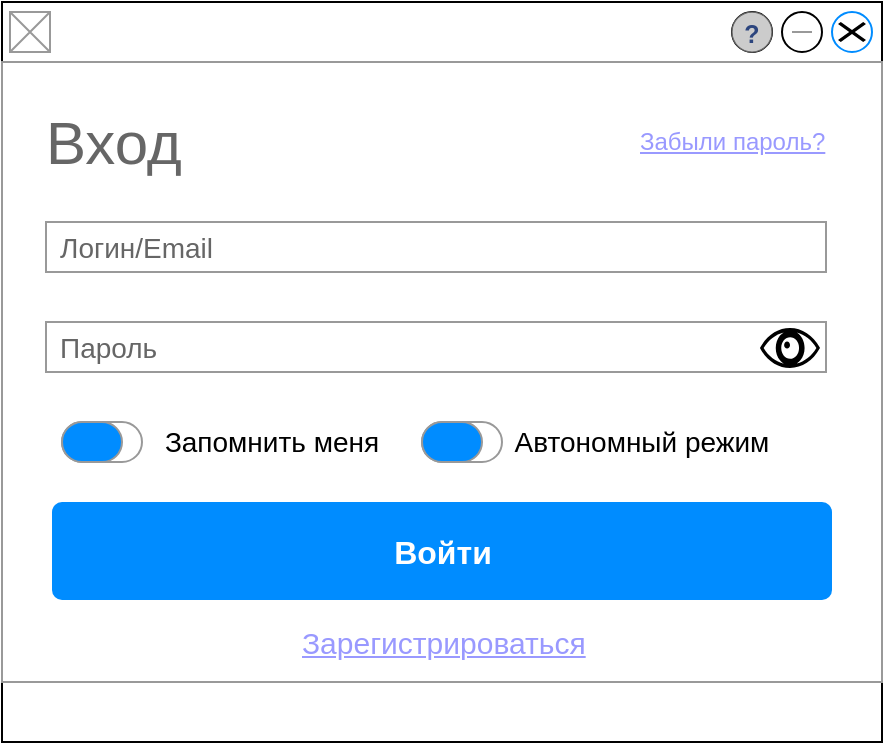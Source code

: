 <mxfile version="20.3.0" type="device" pages="3"><diagram name="Page-1" id="2cc2dc42-3aac-f2a9-1cec-7a8b7cbee084"><mxGraphModel dx="1422" dy="865" grid="1" gridSize="10" guides="1" tooltips="1" connect="1" arrows="1" fold="1" page="1" pageScale="1" pageWidth="1100" pageHeight="850" background="#ffffff" math="0" shadow="0"><root><mxCell id="0"/><mxCell id="1" parent="0"/><mxCell id="rrMol0jmzMvTDpFARwDK-1" value="" style="strokeWidth=1;shadow=0;dashed=0;align=center;html=1;shape=mxgraph.mockup.containers.window;align=left;verticalAlign=top;spacingLeft=8;strokeColor2=#008cff;strokeColor3=#c4c4c4;fontColor=#666666;mainText=;fontSize=17;labelBackgroundColor=none;" vertex="1" parent="1"><mxGeometry x="40" y="40" width="440" height="370" as="geometry"/></mxCell><mxCell id="rrMol0jmzMvTDpFARwDK-2" value="" style="verticalLabelPosition=bottom;shadow=0;dashed=0;align=center;html=1;verticalAlign=top;strokeWidth=1;shape=mxgraph.mockup.graphics.simpleIcon;strokeColor=#999999;" vertex="1" parent="1"><mxGeometry x="44" y="45" width="20" height="20" as="geometry"/></mxCell><mxCell id="rrMol0jmzMvTDpFARwDK-3" value="" style="verticalLabelPosition=bottom;shadow=0;dashed=0;align=center;html=1;verticalAlign=top;strokeWidth=1;shape=mxgraph.mockup.misc.help_icon;fontSize=14;" vertex="1" parent="1"><mxGeometry x="405" y="45" width="20" height="20" as="geometry"/></mxCell><mxCell id="rrMol0jmzMvTDpFARwDK-4" value="" style="shape=mxgraph.mockup.markup.redX;fillColor=#000000;html=1;shadow=0;strokeColor=none;fontSize=14;" vertex="1" parent="1"><mxGeometry x="458" y="50" width="14" height="10" as="geometry"/></mxCell><mxCell id="rrMol0jmzMvTDpFARwDK-5" value="" style="verticalLabelPosition=bottom;shadow=0;dashed=0;align=center;html=1;verticalAlign=top;strokeWidth=1;shape=mxgraph.mockup.markup.line;strokeColor=#999999;fontSize=14;fillColor=#000000;" vertex="1" parent="1"><mxGeometry x="435" y="45" width="10" height="20" as="geometry"/></mxCell><mxCell id="1UqKrn-AUAKpBFeYhGQW-1" value="" style="strokeWidth=1;shadow=0;dashed=0;align=center;html=1;shape=mxgraph.mockup.forms.rrect;rSize=0;strokeColor=#999999;fillColor=#ffffff;fontSize=14;" vertex="1" parent="1"><mxGeometry x="40" y="70" width="440" height="310" as="geometry"/></mxCell><mxCell id="1UqKrn-AUAKpBFeYhGQW-2" value="&lt;font style=&quot;font-size: 30px;&quot;&gt;Вход&lt;/font&gt;" style="strokeWidth=1;shadow=0;dashed=0;align=center;html=1;shape=mxgraph.mockup.forms.anchor;fontSize=12;fontColor=#666666;align=left;resizeWidth=1;spacingLeft=0;fillColor=#000000;" vertex="1" parent="1UqKrn-AUAKpBFeYhGQW-1"><mxGeometry width="197.158" height="20" relative="1" as="geometry"><mxPoint x="20" y="30" as="offset"/></mxGeometry></mxCell><mxCell id="1UqKrn-AUAKpBFeYhGQW-5" value="Логин/Email" style="strokeWidth=1;shadow=0;dashed=0;align=center;html=1;shape=mxgraph.mockup.forms.rrect;rSize=0;strokeColor=#999999;fontColor=#666666;align=left;spacingLeft=5;resizeWidth=1;fontSize=14;fillColor=#FFFFFF;" vertex="1" parent="1UqKrn-AUAKpBFeYhGQW-1"><mxGeometry width="390" height="25" relative="1" as="geometry"><mxPoint x="22" y="80" as="offset"/></mxGeometry></mxCell><mxCell id="1UqKrn-AUAKpBFeYhGQW-7" value="Пароль" style="strokeWidth=1;shadow=0;dashed=0;align=center;html=1;shape=mxgraph.mockup.forms.rrect;rSize=0;strokeColor=#999999;fontColor=#666666;align=left;spacingLeft=5;resizeWidth=1;fontSize=14;fillColor=#FFFFFF;" vertex="1" parent="1UqKrn-AUAKpBFeYhGQW-1"><mxGeometry width="390" height="25" relative="1" as="geometry"><mxPoint x="22" y="130" as="offset"/></mxGeometry></mxCell><mxCell id="1UqKrn-AUAKpBFeYhGQW-8" value="Войти" style="strokeWidth=1;shadow=0;dashed=0;align=center;html=1;shape=mxgraph.mockup.forms.rrect;rSize=5;strokeColor=none;fontColor=#ffffff;fillColor=#008CFF;fontSize=16;fontStyle=1;" vertex="1" parent="1UqKrn-AUAKpBFeYhGQW-1"><mxGeometry y="1" width="390" height="49" relative="1" as="geometry"><mxPoint x="25" y="-90" as="offset"/></mxGeometry></mxCell><mxCell id="1UqKrn-AUAKpBFeYhGQW-9" value="&lt;font style=&quot;font-size: 15px;&quot;&gt;Зарегистрироваться&lt;/font&gt;" style="strokeWidth=1;shadow=0;dashed=0;align=center;html=1;shape=mxgraph.mockup.forms.anchor;fontSize=12;fontColor=#9999ff;align=left;spacingLeft=0;fontStyle=4;resizeWidth=1;fillColor=#000000;" vertex="1" parent="1UqKrn-AUAKpBFeYhGQW-1"><mxGeometry y="1" width="144.262" height="20" relative="1" as="geometry"><mxPoint x="148" y="-30" as="offset"/></mxGeometry></mxCell><mxCell id="1UqKrn-AUAKpBFeYhGQW-13" value="Забыли пароль?" style="strokeWidth=1;shadow=0;dashed=0;align=center;html=1;shape=mxgraph.mockup.forms.anchor;fontSize=12;fontColor=#9999ff;align=left;spacingLeft=0;fontStyle=4;resizeWidth=1;fillColor=#000000;" vertex="1" parent="1UqKrn-AUAKpBFeYhGQW-1"><mxGeometry x="317.377" y="29.997" width="96.175" height="20.667" as="geometry"/></mxCell><mxCell id="1UqKrn-AUAKpBFeYhGQW-14" value="" style="strokeWidth=1;shadow=0;dashed=0;align=center;html=1;shape=mxgraph.mockup.buttons.onOffButton;gradientColor=none;strokeColor=#999999;buttonState=on;fillColor2=#008cff;fontColor=#ffffff;fontSize=17;mainText=;spacingRight=40;fontStyle=1;" vertex="1" parent="1UqKrn-AUAKpBFeYhGQW-1"><mxGeometry x="30" y="180" width="40" height="20" as="geometry"/></mxCell><mxCell id="1UqKrn-AUAKpBFeYhGQW-15" value="" style="strokeWidth=1;shadow=0;dashed=0;align=center;html=1;shape=mxgraph.mockup.buttons.onOffButton;gradientColor=none;strokeColor=#999999;buttonState=on;fillColor2=#008cff;fontColor=#ffffff;fontSize=17;mainText=;spacingRight=40;fontStyle=1;" vertex="1" parent="1UqKrn-AUAKpBFeYhGQW-1"><mxGeometry x="210" y="180" width="40" height="20" as="geometry"/></mxCell><mxCell id="1UqKrn-AUAKpBFeYhGQW-17" value="Запомнить меня" style="text;html=1;strokeColor=none;fillColor=none;align=center;verticalAlign=middle;whiteSpace=wrap;rounded=0;fontSize=14;" vertex="1" parent="1UqKrn-AUAKpBFeYhGQW-1"><mxGeometry x="80" y="175" width="110" height="30" as="geometry"/></mxCell><mxCell id="1UqKrn-AUAKpBFeYhGQW-18" value="Автономный режим" style="text;html=1;strokeColor=none;fillColor=none;align=center;verticalAlign=middle;whiteSpace=wrap;rounded=0;fontSize=14;" vertex="1" parent="1UqKrn-AUAKpBFeYhGQW-1"><mxGeometry x="250" y="175" width="140" height="30" as="geometry"/></mxCell><mxCell id="8_0KPfOHcvxhODWpQzFl-1" value="" style="shape=mxgraph.signs.healthcare.eye;html=1;pointerEvents=1;fillColor=#000000;strokeColor=none;verticalLabelPosition=bottom;verticalAlign=top;align=center;sketch=0;fontSize=14;" vertex="1" parent="1UqKrn-AUAKpBFeYhGQW-1"><mxGeometry x="379" y="133" width="30" height="20" as="geometry"/></mxCell></root></mxGraphModel></diagram><diagram id="jI6Ttr0eZQGPA32_FGPj" name="Страница 2"><mxGraphModel dx="1422" dy="865" grid="1" gridSize="10" guides="1" tooltips="1" connect="1" arrows="1" fold="1" page="1" pageScale="1" pageWidth="827" pageHeight="1169" math="0" shadow="0"><root><mxCell id="0"/><mxCell id="1" parent="0"/><mxCell id="IBpEXjoqcZsuLwXSo3BM-1" value="&amp;nbsp; &amp;nbsp; &amp;nbsp;username" style="strokeWidth=1;shadow=0;dashed=0;align=center;html=1;shape=mxgraph.mockup.containers.window;align=left;verticalAlign=top;spacingLeft=8;strokeColor2=#008cff;strokeColor3=#c4c4c4;fontColor=#666666;mainText=;fontSize=17;labelBackgroundColor=none;" vertex="1" parent="1"><mxGeometry x="25" y="40" width="780" height="470" as="geometry"/></mxCell><mxCell id="IBpEXjoqcZsuLwXSo3BM-2" value="" style="verticalLabelPosition=bottom;shadow=0;dashed=0;align=center;html=1;verticalAlign=top;strokeWidth=1;shape=mxgraph.mockup.graphics.simpleIcon;strokeColor=#999999;" vertex="1" parent="1"><mxGeometry x="29" y="45" width="20" height="20" as="geometry"/></mxCell><mxCell id="IBpEXjoqcZsuLwXSo3BM-3" value="" style="swimlane;startSize=0;" vertex="1" parent="1"><mxGeometry x="45" y="90" width="360" height="280" as="geometry"/></mxCell><mxCell id="IBpEXjoqcZsuLwXSo3BM-30" value="Файл1" style="text;html=1;strokeColor=none;fillColor=none;align=center;verticalAlign=middle;whiteSpace=wrap;rounded=0;fontSize=14;" vertex="1" parent="IBpEXjoqcZsuLwXSo3BM-3"><mxGeometry x="90" y="40" width="60" height="30" as="geometry"/></mxCell><mxCell id="IBpEXjoqcZsuLwXSo3BM-31" value="Файл2" style="text;html=1;strokeColor=none;fillColor=none;align=center;verticalAlign=middle;whiteSpace=wrap;rounded=0;fontSize=14;" vertex="1" parent="IBpEXjoqcZsuLwXSo3BM-3"><mxGeometry x="90" y="115" width="60" height="30" as="geometry"/></mxCell><mxCell id="IBpEXjoqcZsuLwXSo3BM-32" value="Файл3" style="text;html=1;strokeColor=none;fillColor=none;align=center;verticalAlign=middle;whiteSpace=wrap;rounded=0;fontSize=14;" vertex="1" parent="IBpEXjoqcZsuLwXSo3BM-3"><mxGeometry x="90" y="190" width="60" height="30" as="geometry"/></mxCell><mxCell id="IBpEXjoqcZsuLwXSo3BM-4" value="" style="swimlane;startSize=0;" vertex="1" parent="1"><mxGeometry x="425" y="90" width="360" height="280" as="geometry"/></mxCell><mxCell id="IBpEXjoqcZsuLwXSo3BM-23" value="" style="verticalLabelPosition=bottom;shadow=0;dashed=0;align=center;html=1;verticalAlign=top;strokeWidth=1;shape=mxgraph.mockup.graphics.simpleIcon;strokeColor=#999999;fillColor=#ffffff;fontSize=14;" vertex="1" parent="IBpEXjoqcZsuLwXSo3BM-4"><mxGeometry x="25" y="30" width="50" height="50" as="geometry"/></mxCell><mxCell id="IBpEXjoqcZsuLwXSo3BM-26" value="" style="verticalLabelPosition=bottom;shadow=0;dashed=0;align=center;html=1;verticalAlign=top;strokeWidth=1;shape=mxgraph.mockup.graphics.simpleIcon;strokeColor=#999999;fillColor=#ffffff;fontSize=14;" vertex="1" parent="IBpEXjoqcZsuLwXSo3BM-4"><mxGeometry x="25" y="105" width="50" height="50" as="geometry"/></mxCell><mxCell id="IBpEXjoqcZsuLwXSo3BM-29" value="" style="verticalLabelPosition=bottom;shadow=0;dashed=0;align=center;html=1;verticalAlign=top;strokeWidth=1;shape=mxgraph.mockup.graphics.simpleIcon;strokeColor=#999999;fillColor=#ffffff;fontSize=14;" vertex="1" parent="IBpEXjoqcZsuLwXSo3BM-4"><mxGeometry x="25" y="180" width="50" height="50" as="geometry"/></mxCell><mxCell id="IBpEXjoqcZsuLwXSo3BM-33" value="Файл1" style="text;html=1;strokeColor=none;fillColor=none;align=center;verticalAlign=middle;whiteSpace=wrap;rounded=0;fontSize=14;" vertex="1" parent="IBpEXjoqcZsuLwXSo3BM-4"><mxGeometry x="95" y="40" width="60" height="30" as="geometry"/></mxCell><mxCell id="IBpEXjoqcZsuLwXSo3BM-34" value="Файл2" style="text;html=1;strokeColor=none;fillColor=none;align=center;verticalAlign=middle;whiteSpace=wrap;rounded=0;fontSize=14;" vertex="1" parent="IBpEXjoqcZsuLwXSo3BM-4"><mxGeometry x="95" y="115" width="60" height="30" as="geometry"/></mxCell><mxCell id="IBpEXjoqcZsuLwXSo3BM-35" value="Файл3" style="text;html=1;strokeColor=none;fillColor=none;align=center;verticalAlign=middle;whiteSpace=wrap;rounded=0;fontSize=14;" vertex="1" parent="IBpEXjoqcZsuLwXSo3BM-4"><mxGeometry x="95" y="190" width="60" height="30" as="geometry"/></mxCell><mxCell id="IBpEXjoqcZsuLwXSo3BM-5" value="" style="verticalLabelPosition=bottom;shadow=0;dashed=0;align=center;html=1;verticalAlign=top;strokeWidth=1;shape=mxgraph.mockup.misc.progressBar;fillColor=#cccccc;strokeColor=none;fillColor2=#99ddff;barPos=80;" vertex="1" parent="1"><mxGeometry x="45" y="380" width="740" height="20" as="geometry"/></mxCell><mxCell id="IBpEXjoqcZsuLwXSo3BM-8" value="&lt;font style=&quot;font-size: 14px;&quot;&gt;Загрузить каталог&lt;/font&gt;" style="strokeWidth=1;shadow=0;dashed=0;align=center;html=1;shape=mxgraph.mockup.buttons.button;strokeColor=#666666;fontColor=#ffffff;mainText=;buttonStyle=round;fontSize=17;fontStyle=1;fillColor=#008cff;whiteSpace=wrap;" vertex="1" parent="1"><mxGeometry x="45" y="458" width="150" height="40" as="geometry"/></mxCell><mxCell id="IBpEXjoqcZsuLwXSo3BM-9" value="&lt;span style=&quot;color: rgba(0, 0, 0, 0); font-family: monospace; font-size: 0px; font-weight: 400; text-align: start;&quot;&gt;%3CmxGraphModel%3E%3Croot%3E%3CmxCell%20id%3D%220%22%2F%3E%3CmxCell%20id%3D%221%22%20parent%3D%220%22%2F%3E%3CmxCell%20id%3D%222%22%20value%3D%22Button%20Text%22%20style%3D%22strokeWidth%3D1%3Bshadow%3D0%3Bdashed%3D0%3Balign%3Dcenter%3Bhtml%3D1%3Bshape%3Dmxgraph.mockup.buttons.button%3BstrokeColor%3D%23666666%3BfontColor%3D%23ffffff%3BmainText%3D%3BbuttonStyle%3Dround%3BfontSize%3D17%3BfontStyle%3D1%3BfillColor%3D%23008cff%3BwhiteSpace%3Dwrap%3B%22%20vertex%3D%221%22%20parent%3D%221%22%3E%3CmxGeometry%20x%3D%2260%22%20y%3D%22400%22%20width%3D%22150%22%20height%3D%2240%22%20as%3D%22geometry%22%2F%3E%3C%2FmxCell%3E%3C%2Froot%3E%3C%2FmxGraphModel%3E&lt;/span&gt;" style="strokeWidth=1;shadow=0;dashed=0;align=center;html=1;shape=mxgraph.mockup.buttons.onOffButton;gradientColor=none;strokeColor=#999999;buttonState=on;fillColor2=#008cff;fontColor=#ffffff;fontSize=17;mainText=;spacingRight=40;fontStyle=1;" vertex="1" parent="1"><mxGeometry x="205" y="420" width="40" height="20" as="geometry"/></mxCell><mxCell id="IBpEXjoqcZsuLwXSo3BM-10" value="&lt;span style=&quot;color: rgba(0, 0, 0, 0); font-family: monospace; font-size: 0px; font-weight: 400; text-align: start;&quot;&gt;%3CmxGraphModel%3E%3Croot%3E%3CmxCell%20id%3D%220%22%2F%3E%3CmxCell%20id%3D%221%22%20parent%3D%220%22%2F%3E%3CmxCell%20id%3D%222%22%20value%3D%22Button%20Text%22%20style%3D%22strokeWidth%3D1%3Bshadow%3D0%3Bdashed%3D0%3Balign%3Dcenter%3Bhtml%3D1%3Bshape%3Dmxgraph.mockup.buttons.button%3BstrokeColor%3D%23666666%3BfontColor%3D%23ffffff%3BmainText%3D%3BbuttonStyle%3Dround%3BfontSize%3D17%3BfontStyle%3D1%3BfillColor%3D%23008cff%3BwhiteSpace%3Dwrap%3B%22%20vertex%3D%221%22%20parent%3D%221%22%3E%3CmxGeometry%20x%3D%2260%22%20y%3D%22400%22%20width%3D%22150%22%20height%3D%2240%22%20as%3D%22geometry%22%2F%3E%3C%2FmxCell%3E%3C%2Froot%3E%3C%2FmxGraphModel%3E&lt;/span&gt;" style="strokeWidth=1;shadow=0;dashed=0;align=center;html=1;shape=mxgraph.mockup.buttons.onOffButton;gradientColor=none;strokeColor=#999999;buttonState=on;fillColor2=#008cff;fontColor=#ffffff;fontSize=17;mainText=;spacingRight=40;fontStyle=1;" vertex="1" parent="1"><mxGeometry x="205" y="468" width="40" height="20" as="geometry"/></mxCell><mxCell id="IBpEXjoqcZsuLwXSo3BM-11" value="&lt;font style=&quot;font-size: 14px;&quot;&gt;Удалить&lt;/font&gt;" style="strokeWidth=1;shadow=0;dashed=0;align=center;html=1;shape=mxgraph.mockup.buttons.button;strokeColor=#666666;fontColor=#ffffff;mainText=;buttonStyle=round;fontSize=17;fontStyle=1;fillColor=#008cff;whiteSpace=wrap;" vertex="1" parent="1"><mxGeometry x="675" y="437" width="110" height="40" as="geometry"/></mxCell><mxCell id="IBpEXjoqcZsuLwXSo3BM-12" value="&lt;font style=&quot;font-size: 14px;&quot;&gt;Скачать&lt;/font&gt;" style="strokeWidth=1;shadow=0;dashed=0;align=center;html=1;shape=mxgraph.mockup.buttons.button;strokeColor=#666666;fontColor=#ffffff;mainText=;buttonStyle=round;fontSize=17;fontStyle=1;fillColor=#008cff;whiteSpace=wrap;" vertex="1" parent="1"><mxGeometry x="555" y="437" width="110" height="40" as="geometry"/></mxCell><mxCell id="IBpEXjoqcZsuLwXSo3BM-13" value="&lt;font style=&quot;font-size: 14px;&quot;&gt;Создать папку&lt;/font&gt;" style="strokeWidth=1;shadow=0;dashed=0;align=center;html=1;shape=mxgraph.mockup.buttons.button;strokeColor=#666666;fontColor=#ffffff;mainText=;buttonStyle=round;fontSize=17;fontStyle=1;fillColor=#008cff;whiteSpace=wrap;" vertex="1" parent="1"><mxGeometry x="435" y="437" width="110" height="40" as="geometry"/></mxCell><mxCell id="IBpEXjoqcZsuLwXSo3BM-14" value="&lt;font style=&quot;font-size: 14px;&quot;&gt;Загрузить&lt;/font&gt;" style="strokeWidth=1;shadow=0;dashed=0;align=center;html=1;shape=mxgraph.mockup.buttons.button;strokeColor=#666666;fontColor=#ffffff;mainText=;buttonStyle=round;fontSize=17;fontStyle=1;fillColor=#008CFF;whiteSpace=wrap;" vertex="1" parent="1"><mxGeometry x="45" y="410" width="150" height="40" as="geometry"/></mxCell><mxCell id="IBpEXjoqcZsuLwXSo3BM-15" value="Локальное хранилище" style="text;html=1;strokeColor=none;fillColor=none;align=left;verticalAlign=middle;whiteSpace=wrap;rounded=0;fontSize=14;" vertex="1" parent="1"><mxGeometry x="249" y="415" width="150" height="30" as="geometry"/></mxCell><mxCell id="IBpEXjoqcZsuLwXSo3BM-16" value="Облачное хранилище" style="text;html=1;strokeColor=none;fillColor=none;align=left;verticalAlign=middle;whiteSpace=wrap;rounded=0;fontSize=14;" vertex="1" parent="1"><mxGeometry x="249" y="463" width="150" height="30" as="geometry"/></mxCell><mxCell id="IBpEXjoqcZsuLwXSo3BM-17" value="" style="verticalLabelPosition=bottom;shadow=0;dashed=0;align=center;html=1;verticalAlign=top;strokeWidth=1;shape=mxgraph.mockup.misc.help_icon;fontSize=14;" vertex="1" parent="1"><mxGeometry x="730" y="45" width="20" height="20" as="geometry"/></mxCell><mxCell id="IBpEXjoqcZsuLwXSo3BM-19" value="" style="shape=mxgraph.mockup.markup.redX;fillColor=#000000;html=1;shadow=0;strokeColor=none;fontSize=14;" vertex="1" parent="1"><mxGeometry x="783" y="50" width="14" height="10" as="geometry"/></mxCell><mxCell id="IBpEXjoqcZsuLwXSo3BM-20" value="" style="verticalLabelPosition=bottom;shadow=0;dashed=0;align=center;html=1;verticalAlign=top;strokeWidth=1;shape=mxgraph.mockup.markup.line;strokeColor=#999999;fontSize=14;fillColor=#000000;" vertex="1" parent="1"><mxGeometry x="760" y="45" width="10" height="20" as="geometry"/></mxCell><mxCell id="IBpEXjoqcZsuLwXSo3BM-22" value="" style="verticalLabelPosition=bottom;shadow=0;dashed=0;align=center;html=1;verticalAlign=top;strokeWidth=1;shape=mxgraph.mockup.graphics.simpleIcon;strokeColor=#999999;fillColor=#ffffff;fontSize=14;" vertex="1" parent="1"><mxGeometry x="70" y="120" width="50" height="50" as="geometry"/></mxCell><mxCell id="IBpEXjoqcZsuLwXSo3BM-25" value="" style="verticalLabelPosition=bottom;shadow=0;dashed=0;align=center;html=1;verticalAlign=top;strokeWidth=1;shape=mxgraph.mockup.graphics.simpleIcon;strokeColor=#999999;fillColor=#ffffff;fontSize=14;" vertex="1" parent="1"><mxGeometry x="70" y="195" width="50" height="50" as="geometry"/></mxCell><mxCell id="IBpEXjoqcZsuLwXSo3BM-28" value="" style="verticalLabelPosition=bottom;shadow=0;dashed=0;align=center;html=1;verticalAlign=top;strokeWidth=1;shape=mxgraph.mockup.graphics.simpleIcon;strokeColor=#999999;fillColor=#ffffff;fontSize=14;" vertex="1" parent="1"><mxGeometry x="70" y="270" width="50" height="50" as="geometry"/></mxCell><mxCell id="YBaLQJe-coCD2DB8ijO0-1" value="" style="rounded=0;whiteSpace=wrap;html=1;fontSize=14;fillColor=#FFFFFF;" vertex="1" parent="1"><mxGeometry x="25" y="510" width="780" height="30" as="geometry"/></mxCell></root></mxGraphModel></diagram><diagram id="plqDkp7Cjc28K3909WV0" name="Страница 3"><mxGraphModel dx="1422" dy="865" grid="1" gridSize="10" guides="1" tooltips="1" connect="1" arrows="1" fold="1" page="1" pageScale="1" pageWidth="827" pageHeight="1169" math="0" shadow="0"><root><mxCell id="0"/><mxCell id="1" parent="0"/><mxCell id="j3XeOi944xr1cDxXUti6-1" value="" style="strokeWidth=1;shadow=0;dashed=0;align=center;html=1;shape=mxgraph.mockup.containers.window;align=left;verticalAlign=top;spacingLeft=8;strokeColor2=#008cff;strokeColor3=#c4c4c4;fontColor=#666666;mainText=;fontSize=17;labelBackgroundColor=none;" vertex="1" parent="1"><mxGeometry x="40" y="40" width="440" height="640" as="geometry"/></mxCell><mxCell id="j3XeOi944xr1cDxXUti6-2" value="" style="verticalLabelPosition=bottom;shadow=0;dashed=0;align=center;html=1;verticalAlign=top;strokeWidth=1;shape=mxgraph.mockup.graphics.simpleIcon;strokeColor=#999999;" vertex="1" parent="1"><mxGeometry x="44" y="45" width="20" height="20" as="geometry"/></mxCell><mxCell id="j3XeOi944xr1cDxXUti6-3" value="" style="verticalLabelPosition=bottom;shadow=0;dashed=0;align=center;html=1;verticalAlign=top;strokeWidth=1;shape=mxgraph.mockup.misc.help_icon;fontSize=14;" vertex="1" parent="1"><mxGeometry x="405" y="45" width="20" height="20" as="geometry"/></mxCell><mxCell id="j3XeOi944xr1cDxXUti6-4" value="" style="shape=mxgraph.mockup.markup.redX;fillColor=#000000;html=1;shadow=0;strokeColor=none;fontSize=14;" vertex="1" parent="1"><mxGeometry x="458" y="50" width="14" height="10" as="geometry"/></mxCell><mxCell id="j3XeOi944xr1cDxXUti6-5" value="" style="verticalLabelPosition=bottom;shadow=0;dashed=0;align=center;html=1;verticalAlign=top;strokeWidth=1;shape=mxgraph.mockup.markup.line;strokeColor=#999999;fontSize=14;fillColor=#000000;" vertex="1" parent="1"><mxGeometry x="435" y="45" width="10" height="20" as="geometry"/></mxCell><mxCell id="j3XeOi944xr1cDxXUti6-6" value="" style="strokeWidth=1;shadow=0;dashed=0;align=center;html=1;shape=mxgraph.mockup.forms.rrect;rSize=0;strokeColor=#999999;fillColor=#ffffff;fontSize=14;" vertex="1" parent="1"><mxGeometry x="40" y="70" width="440" height="580" as="geometry"/></mxCell><mxCell id="j3XeOi944xr1cDxXUti6-7" value="&lt;span style=&quot;font-size: 30px;&quot;&gt;Регистрация&lt;/span&gt;" style="strokeWidth=1;shadow=0;dashed=0;align=center;html=1;shape=mxgraph.mockup.forms.anchor;fontSize=12;fontColor=#666666;align=left;resizeWidth=1;spacingLeft=0;fillColor=#000000;" vertex="1" parent="j3XeOi944xr1cDxXUti6-6"><mxGeometry width="197.158" height="20" relative="1" as="geometry"><mxPoint x="20" y="30" as="offset"/></mxGeometry></mxCell><mxCell id="j3XeOi944xr1cDxXUti6-8" value="Логин" style="strokeWidth=1;shadow=0;dashed=0;align=center;html=1;shape=mxgraph.mockup.forms.rrect;rSize=0;strokeColor=#999999;fontColor=#666666;align=left;spacingLeft=5;resizeWidth=1;fontSize=14;fillColor=#FFFFFF;" vertex="1" parent="j3XeOi944xr1cDxXUti6-6"><mxGeometry width="390" height="25" relative="1" as="geometry"><mxPoint x="25" y="77" as="offset"/></mxGeometry></mxCell><mxCell id="j3XeOi944xr1cDxXUti6-9" value="Пароль" style="strokeWidth=1;shadow=0;dashed=0;align=center;html=1;shape=mxgraph.mockup.forms.rrect;rSize=0;strokeColor=#999999;fontColor=#666666;align=left;spacingLeft=5;resizeWidth=1;fontSize=14;fillColor=#FFFFFF;" vertex="1" parent="j3XeOi944xr1cDxXUti6-6"><mxGeometry width="390" height="25" relative="1" as="geometry"><mxPoint x="25" y="145" as="offset"/></mxGeometry></mxCell><mxCell id="j3XeOi944xr1cDxXUti6-10" value="Зарегистрироваться" style="strokeWidth=1;shadow=0;dashed=0;align=center;html=1;shape=mxgraph.mockup.forms.rrect;rSize=5;strokeColor=none;fontColor=#ffffff;fillColor=#008CFF;fontSize=16;fontStyle=1;" vertex="1" parent="j3XeOi944xr1cDxXUti6-6"><mxGeometry y="1" width="390" height="49" relative="1" as="geometry"><mxPoint x="25" y="-94" as="offset"/></mxGeometry></mxCell><mxCell id="j3XeOi944xr1cDxXUti6-11" value="&lt;font style=&quot;font-size: 15px;&quot;&gt;Уже есть аккаунт&lt;/font&gt;" style="strokeWidth=1;shadow=0;dashed=0;align=center;html=1;shape=mxgraph.mockup.forms.anchor;fontSize=12;fontColor=#9999ff;align=left;spacingLeft=0;fontStyle=4;resizeWidth=1;fillColor=#000000;" vertex="1" parent="j3XeOi944xr1cDxXUti6-6"><mxGeometry y="1" width="130" height="20" relative="1" as="geometry"><mxPoint x="155" y="-34" as="offset"/></mxGeometry></mxCell><mxCell id="qCPfKtEBmsnkYK8A_lCe-1" value="Email" style="strokeWidth=1;shadow=0;dashed=0;align=center;html=1;shape=mxgraph.mockup.forms.rrect;rSize=0;strokeColor=#999999;fontColor=#666666;align=left;spacingLeft=5;resizeWidth=1;fontSize=14;fillColor=#FFFFFF;" vertex="1" parent="j3XeOi944xr1cDxXUti6-6"><mxGeometry x="25" y="109.999" width="390" height="26.852" as="geometry"/></mxCell><mxCell id="qCPfKtEBmsnkYK8A_lCe-2" value="Подтверждение пароля" style="strokeWidth=1;shadow=0;dashed=0;align=center;html=1;shape=mxgraph.mockup.forms.rrect;rSize=0;strokeColor=#999999;fontColor=#666666;align=left;spacingLeft=5;resizeWidth=1;fontSize=14;fillColor=#FFFFFF;" vertex="1" parent="j3XeOi944xr1cDxXUti6-6"><mxGeometry x="25" y="180.003" width="390" height="26.852" as="geometry"/></mxCell><mxCell id="qCPfKtEBmsnkYK8A_lCe-3" value="Имя пользователя" style="strokeWidth=1;shadow=0;dashed=0;align=center;html=1;shape=mxgraph.mockup.forms.rrect;rSize=0;strokeColor=#999999;fontColor=#666666;align=left;spacingLeft=5;resizeWidth=1;fontSize=14;fillColor=#FFFFFF;" vertex="1" parent="j3XeOi944xr1cDxXUti6-6"><mxGeometry x="25" y="219.997" width="390" height="26.852" as="geometry"/></mxCell><mxCell id="qCPfKtEBmsnkYK8A_lCe-4" value="Номер телефона" style="strokeWidth=1;shadow=0;dashed=0;align=center;html=1;shape=mxgraph.mockup.forms.rrect;rSize=0;strokeColor=#999999;fontColor=#666666;align=left;spacingLeft=5;resizeWidth=1;fontSize=14;fillColor=#FFFFFF;" vertex="1" parent="j3XeOi944xr1cDxXUti6-6"><mxGeometry x="25" y="260.002" width="390" height="26.852" as="geometry"/></mxCell><mxCell id="qCPfKtEBmsnkYK8A_lCe-5" value="fG2yQ" style="strokeWidth=1;shadow=0;dashed=0;align=center;html=1;shape=mxgraph.mockup.text.captcha;fontColor=#666666;fontSize=25;strokeColor=#666666;mainText=;fillColor=#FFFFFF;" vertex="1" parent="j3XeOi944xr1cDxXUti6-6"><mxGeometry x="25" y="332.963" width="390" height="96.667" as="geometry"/></mxCell><mxCell id="qCPfKtEBmsnkYK8A_lCe-6" value="Номер телефона" style="strokeWidth=1;shadow=0;dashed=0;align=center;html=1;shape=mxgraph.mockup.forms.rrect;rSize=0;strokeColor=#999999;fontColor=#666666;align=left;spacingLeft=5;resizeWidth=1;fontSize=14;fillColor=#FFFFFF;" vertex="1" parent="j3XeOi944xr1cDxXUti6-6"><mxGeometry x="25" y="440.37" width="390" height="26.852" as="geometry"/></mxCell><mxCell id="9qCOY5WgQFKeo-pALqB7-1" value="" style="shape=mxgraph.signs.healthcare.eye;html=1;pointerEvents=1;fillColor=#000000;strokeColor=none;verticalLabelPosition=bottom;verticalAlign=top;align=center;sketch=0;fontSize=14;" vertex="1" parent="j3XeOi944xr1cDxXUti6-6"><mxGeometry x="382" y="147" width="30" height="20" as="geometry"/></mxCell><mxCell id="qCPfKtEBmsnkYK8A_lCe-8" value="Введите код с картинки в поле ниже:" style="text;html=1;strokeColor=none;fillColor=none;align=center;verticalAlign=middle;whiteSpace=wrap;rounded=0;fontSize=14;" vertex="1" parent="j3XeOi944xr1cDxXUti6-6"><mxGeometry x="25" y="302.96" width="255" height="30" as="geometry"/></mxCell></root></mxGraphModel></diagram></mxfile>
